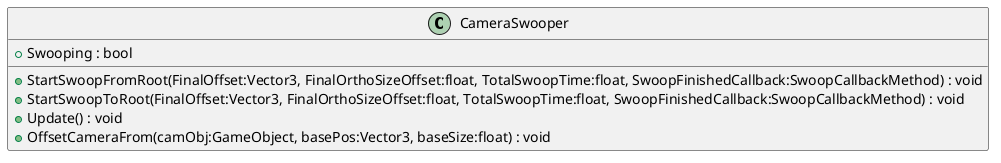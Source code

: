 @startuml
class CameraSwooper {
    + Swooping : bool
    + StartSwoopFromRoot(FinalOffset:Vector3, FinalOrthoSizeOffset:float, TotalSwoopTime:float, SwoopFinishedCallback:SwoopCallbackMethod) : void
    + StartSwoopToRoot(FinalOffset:Vector3, FinalOrthoSizeOffset:float, TotalSwoopTime:float, SwoopFinishedCallback:SwoopCallbackMethod) : void
    + Update() : void
    + OffsetCameraFrom(camObj:GameObject, basePos:Vector3, baseSize:float) : void
}
@enduml
